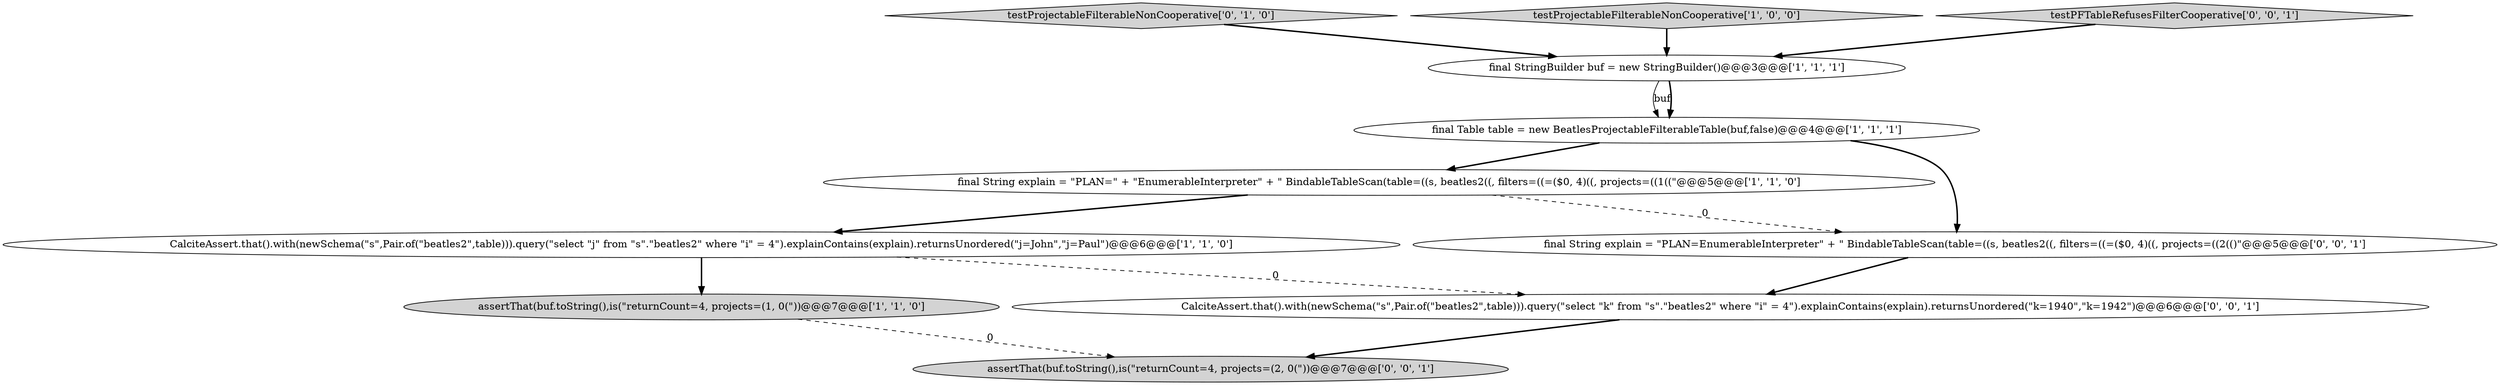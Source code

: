 digraph {
6 [style = filled, label = "testProjectableFilterableNonCooperative['0', '1', '0']", fillcolor = lightgray, shape = diamond image = "AAA0AAABBB2BBB"];
3 [style = filled, label = "CalciteAssert.that().with(newSchema(\"s\",Pair.of(\"beatles2\",table))).query(\"select \"j\" from \"s\".\"beatles2\" where \"i\" = 4\").explainContains(explain).returnsUnordered(\"j=John\",\"j=Paul\")@@@6@@@['1', '1', '0']", fillcolor = white, shape = ellipse image = "AAA0AAABBB1BBB"];
4 [style = filled, label = "testProjectableFilterableNonCooperative['1', '0', '0']", fillcolor = lightgray, shape = diamond image = "AAA0AAABBB1BBB"];
8 [style = filled, label = "assertThat(buf.toString(),is(\"returnCount=4, projects=(2, 0(\"))@@@7@@@['0', '0', '1']", fillcolor = lightgray, shape = ellipse image = "AAA0AAABBB3BBB"];
9 [style = filled, label = "testPFTableRefusesFilterCooperative['0', '0', '1']", fillcolor = lightgray, shape = diamond image = "AAA0AAABBB3BBB"];
0 [style = filled, label = "final String explain = \"PLAN=\" + \"EnumerableInterpreter\" + \" BindableTableScan(table=((s, beatles2((, filters=((=($0, 4)((, projects=((1((\"@@@5@@@['1', '1', '0']", fillcolor = white, shape = ellipse image = "AAA0AAABBB1BBB"];
10 [style = filled, label = "final String explain = \"PLAN=EnumerableInterpreter\" + \" BindableTableScan(table=((s, beatles2((, filters=((=($0, 4)((, projects=((2(()\"@@@5@@@['0', '0', '1']", fillcolor = white, shape = ellipse image = "AAA0AAABBB3BBB"];
5 [style = filled, label = "final StringBuilder buf = new StringBuilder()@@@3@@@['1', '1', '1']", fillcolor = white, shape = ellipse image = "AAA0AAABBB1BBB"];
2 [style = filled, label = "final Table table = new BeatlesProjectableFilterableTable(buf,false)@@@4@@@['1', '1', '1']", fillcolor = white, shape = ellipse image = "AAA0AAABBB1BBB"];
7 [style = filled, label = "CalciteAssert.that().with(newSchema(\"s\",Pair.of(\"beatles2\",table))).query(\"select \"k\" from \"s\".\"beatles2\" where \"i\" = 4\").explainContains(explain).returnsUnordered(\"k=1940\",\"k=1942\")@@@6@@@['0', '0', '1']", fillcolor = white, shape = ellipse image = "AAA0AAABBB3BBB"];
1 [style = filled, label = "assertThat(buf.toString(),is(\"returnCount=4, projects=(1, 0(\"))@@@7@@@['1', '1', '0']", fillcolor = lightgray, shape = ellipse image = "AAA0AAABBB1BBB"];
9->5 [style = bold, label=""];
0->3 [style = bold, label=""];
1->8 [style = dashed, label="0"];
5->2 [style = solid, label="buf"];
5->2 [style = bold, label=""];
6->5 [style = bold, label=""];
2->0 [style = bold, label=""];
3->1 [style = bold, label=""];
2->10 [style = bold, label=""];
7->8 [style = bold, label=""];
3->7 [style = dashed, label="0"];
4->5 [style = bold, label=""];
10->7 [style = bold, label=""];
0->10 [style = dashed, label="0"];
}
